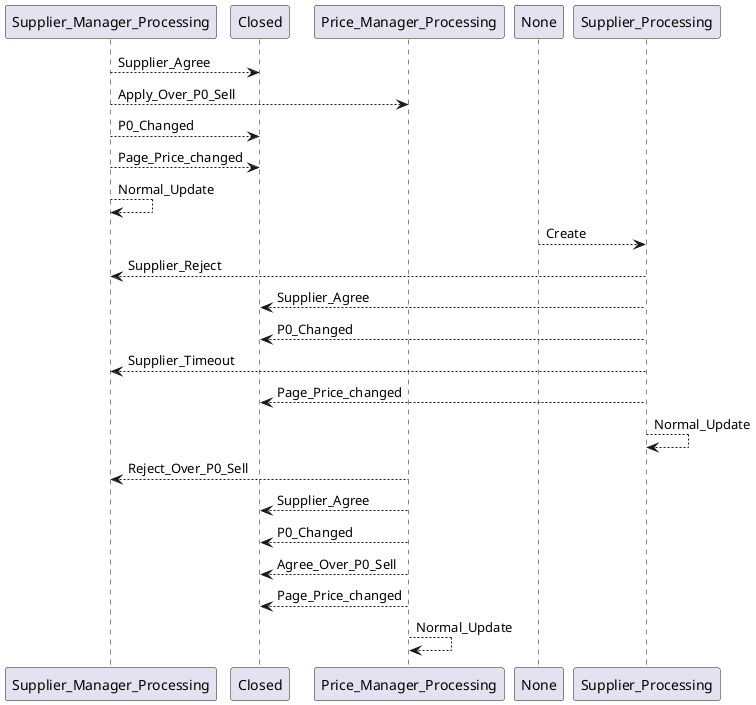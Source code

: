 @startuml
Supplier_Manager_Processing --> Closed : Supplier_Agree
Supplier_Manager_Processing --> Price_Manager_Processing : Apply_Over_P0_Sell
Supplier_Manager_Processing --> Closed : P0_Changed
Supplier_Manager_Processing --> Closed : Page_Price_changed
Supplier_Manager_Processing --> Supplier_Manager_Processing : Normal_Update
None --> Supplier_Processing : Create
Supplier_Processing --> Supplier_Manager_Processing : Supplier_Reject
Supplier_Processing --> Closed : Supplier_Agree
Supplier_Processing --> Closed : P0_Changed
Supplier_Processing --> Supplier_Manager_Processing : Supplier_Timeout
Supplier_Processing --> Closed : Page_Price_changed
Supplier_Processing --> Supplier_Processing : Normal_Update
Price_Manager_Processing --> Supplier_Manager_Processing : Reject_Over_P0_Sell
Price_Manager_Processing --> Closed : Supplier_Agree
Price_Manager_Processing --> Closed : P0_Changed
Price_Manager_Processing --> Closed : Agree_Over_P0_Sell
Price_Manager_Processing --> Closed : Page_Price_changed
Price_Manager_Processing --> Price_Manager_Processing : Normal_Update
@enduml
